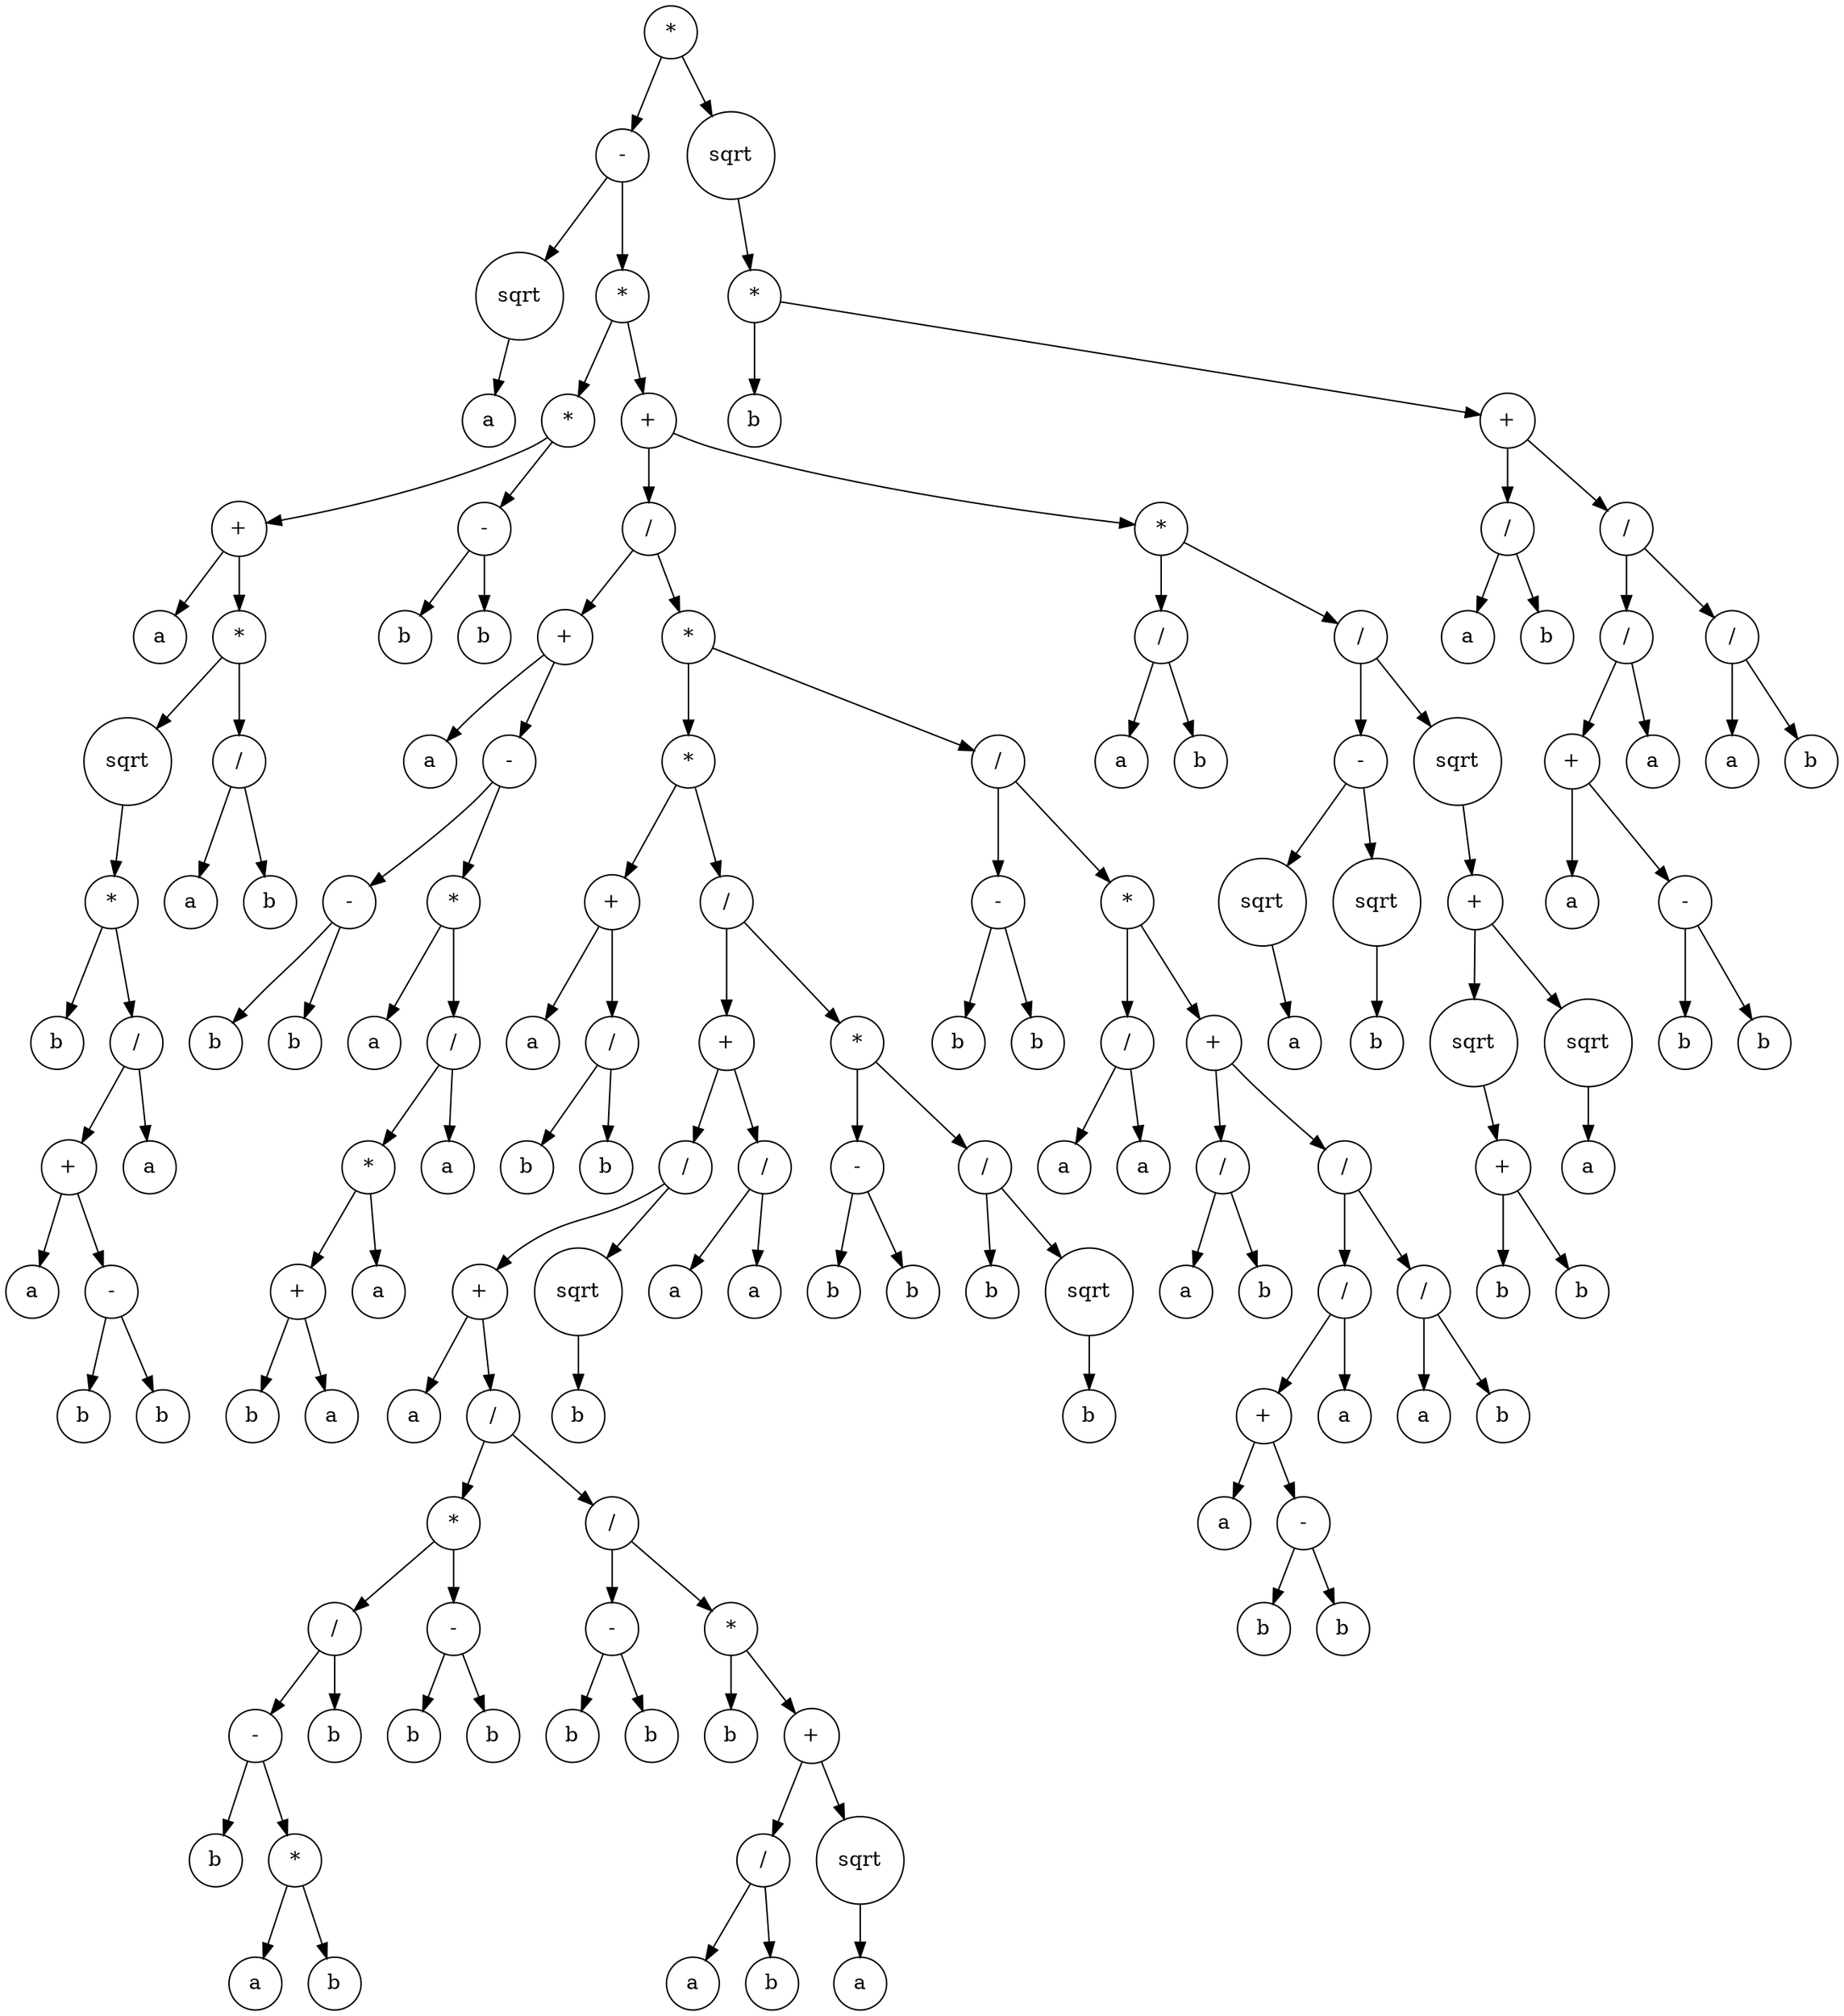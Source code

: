 digraph g {
graph [ordering=out];
node [shape=circle];
n[label = "*"];
n0[label = "-"];
n00[label = "sqrt"];
n000[label = "a"];
n00 -> n000;
n0 -> n00;
n01[label = "*"];
n010[label = "*"];
n0100[label = "+"];
n01000[label = "a"];
n0100 -> n01000;
n01001[label = "*"];
n010010[label = "sqrt"];
n0100100[label = "*"];
n01001000[label = "b"];
n0100100 -> n01001000;
n01001001[label = "/"];
n010010010[label = "+"];
n0100100100[label = "a"];
n010010010 -> n0100100100;
n0100100101[label = "-"];
n01001001010[label = "b"];
n0100100101 -> n01001001010;
n01001001011[label = "b"];
n0100100101 -> n01001001011;
n010010010 -> n0100100101;
n01001001 -> n010010010;
n010010011[label = "a"];
n01001001 -> n010010011;
n0100100 -> n01001001;
n010010 -> n0100100;
n01001 -> n010010;
n010011[label = "/"];
n0100110[label = "a"];
n010011 -> n0100110;
n0100111[label = "b"];
n010011 -> n0100111;
n01001 -> n010011;
n0100 -> n01001;
n010 -> n0100;
n0101[label = "-"];
n01010[label = "b"];
n0101 -> n01010;
n01011[label = "b"];
n0101 -> n01011;
n010 -> n0101;
n01 -> n010;
n011[label = "+"];
n0110[label = "/"];
n01100[label = "+"];
n011000[label = "a"];
n01100 -> n011000;
n011001[label = "-"];
n0110010[label = "-"];
n01100100[label = "b"];
n0110010 -> n01100100;
n01100101[label = "b"];
n0110010 -> n01100101;
n011001 -> n0110010;
n0110011[label = "*"];
n01100110[label = "a"];
n0110011 -> n01100110;
n01100111[label = "/"];
n011001110[label = "*"];
n0110011100[label = "+"];
n01100111000[label = "b"];
n0110011100 -> n01100111000;
n01100111001[label = "a"];
n0110011100 -> n01100111001;
n011001110 -> n0110011100;
n0110011101[label = "a"];
n011001110 -> n0110011101;
n01100111 -> n011001110;
n011001111[label = "a"];
n01100111 -> n011001111;
n0110011 -> n01100111;
n011001 -> n0110011;
n01100 -> n011001;
n0110 -> n01100;
n01101[label = "*"];
n011010[label = "*"];
n0110100[label = "+"];
n01101000[label = "a"];
n0110100 -> n01101000;
n01101001[label = "/"];
n011010010[label = "b"];
n01101001 -> n011010010;
n011010011[label = "b"];
n01101001 -> n011010011;
n0110100 -> n01101001;
n011010 -> n0110100;
n0110101[label = "/"];
n01101010[label = "+"];
n011010100[label = "/"];
n0110101000[label = "+"];
n01101010000[label = "a"];
n0110101000 -> n01101010000;
n01101010001[label = "/"];
n011010100010[label = "*"];
n0110101000100[label = "/"];
n01101010001000[label = "-"];
n011010100010000[label = "b"];
n01101010001000 -> n011010100010000;
n011010100010001[label = "*"];
n0110101000100010[label = "a"];
n011010100010001 -> n0110101000100010;
n0110101000100011[label = "b"];
n011010100010001 -> n0110101000100011;
n01101010001000 -> n011010100010001;
n0110101000100 -> n01101010001000;
n01101010001001[label = "b"];
n0110101000100 -> n01101010001001;
n011010100010 -> n0110101000100;
n0110101000101[label = "-"];
n01101010001010[label = "b"];
n0110101000101 -> n01101010001010;
n01101010001011[label = "b"];
n0110101000101 -> n01101010001011;
n011010100010 -> n0110101000101;
n01101010001 -> n011010100010;
n011010100011[label = "/"];
n0110101000110[label = "-"];
n01101010001100[label = "b"];
n0110101000110 -> n01101010001100;
n01101010001101[label = "b"];
n0110101000110 -> n01101010001101;
n011010100011 -> n0110101000110;
n0110101000111[label = "*"];
n01101010001110[label = "b"];
n0110101000111 -> n01101010001110;
n01101010001111[label = "+"];
n011010100011110[label = "/"];
n0110101000111100[label = "a"];
n011010100011110 -> n0110101000111100;
n0110101000111101[label = "b"];
n011010100011110 -> n0110101000111101;
n01101010001111 -> n011010100011110;
n011010100011111[label = "sqrt"];
n0110101000111110[label = "a"];
n011010100011111 -> n0110101000111110;
n01101010001111 -> n011010100011111;
n0110101000111 -> n01101010001111;
n011010100011 -> n0110101000111;
n01101010001 -> n011010100011;
n0110101000 -> n01101010001;
n011010100 -> n0110101000;
n0110101001[label = "sqrt"];
n01101010010[label = "b"];
n0110101001 -> n01101010010;
n011010100 -> n0110101001;
n01101010 -> n011010100;
n011010101[label = "/"];
n0110101010[label = "a"];
n011010101 -> n0110101010;
n0110101011[label = "a"];
n011010101 -> n0110101011;
n01101010 -> n011010101;
n0110101 -> n01101010;
n01101011[label = "*"];
n011010110[label = "-"];
n0110101100[label = "b"];
n011010110 -> n0110101100;
n0110101101[label = "b"];
n011010110 -> n0110101101;
n01101011 -> n011010110;
n011010111[label = "/"];
n0110101110[label = "b"];
n011010111 -> n0110101110;
n0110101111[label = "sqrt"];
n01101011110[label = "b"];
n0110101111 -> n01101011110;
n011010111 -> n0110101111;
n01101011 -> n011010111;
n0110101 -> n01101011;
n011010 -> n0110101;
n01101 -> n011010;
n011011[label = "/"];
n0110110[label = "-"];
n01101100[label = "b"];
n0110110 -> n01101100;
n01101101[label = "b"];
n0110110 -> n01101101;
n011011 -> n0110110;
n0110111[label = "*"];
n01101110[label = "/"];
n011011100[label = "a"];
n01101110 -> n011011100;
n011011101[label = "a"];
n01101110 -> n011011101;
n0110111 -> n01101110;
n01101111[label = "+"];
n011011110[label = "/"];
n0110111100[label = "a"];
n011011110 -> n0110111100;
n0110111101[label = "b"];
n011011110 -> n0110111101;
n01101111 -> n011011110;
n011011111[label = "/"];
n0110111110[label = "/"];
n01101111100[label = "+"];
n011011111000[label = "a"];
n01101111100 -> n011011111000;
n011011111001[label = "-"];
n0110111110010[label = "b"];
n011011111001 -> n0110111110010;
n0110111110011[label = "b"];
n011011111001 -> n0110111110011;
n01101111100 -> n011011111001;
n0110111110 -> n01101111100;
n01101111101[label = "a"];
n0110111110 -> n01101111101;
n011011111 -> n0110111110;
n0110111111[label = "/"];
n01101111110[label = "a"];
n0110111111 -> n01101111110;
n01101111111[label = "b"];
n0110111111 -> n01101111111;
n011011111 -> n0110111111;
n01101111 -> n011011111;
n0110111 -> n01101111;
n011011 -> n0110111;
n01101 -> n011011;
n0110 -> n01101;
n011 -> n0110;
n0111[label = "*"];
n01110[label = "/"];
n011100[label = "a"];
n01110 -> n011100;
n011101[label = "b"];
n01110 -> n011101;
n0111 -> n01110;
n01111[label = "/"];
n011110[label = "-"];
n0111100[label = "sqrt"];
n01111000[label = "a"];
n0111100 -> n01111000;
n011110 -> n0111100;
n0111101[label = "sqrt"];
n01111010[label = "b"];
n0111101 -> n01111010;
n011110 -> n0111101;
n01111 -> n011110;
n011111[label = "sqrt"];
n0111110[label = "+"];
n01111100[label = "sqrt"];
n011111000[label = "+"];
n0111110000[label = "b"];
n011111000 -> n0111110000;
n0111110001[label = "b"];
n011111000 -> n0111110001;
n01111100 -> n011111000;
n0111110 -> n01111100;
n01111101[label = "sqrt"];
n011111010[label = "a"];
n01111101 -> n011111010;
n0111110 -> n01111101;
n011111 -> n0111110;
n01111 -> n011111;
n0111 -> n01111;
n011 -> n0111;
n01 -> n011;
n0 -> n01;
n -> n0;
n1[label = "sqrt"];
n10[label = "*"];
n100[label = "b"];
n10 -> n100;
n101[label = "+"];
n1010[label = "/"];
n10100[label = "a"];
n1010 -> n10100;
n10101[label = "b"];
n1010 -> n10101;
n101 -> n1010;
n1011[label = "/"];
n10110[label = "/"];
n101100[label = "+"];
n1011000[label = "a"];
n101100 -> n1011000;
n1011001[label = "-"];
n10110010[label = "b"];
n1011001 -> n10110010;
n10110011[label = "b"];
n1011001 -> n10110011;
n101100 -> n1011001;
n10110 -> n101100;
n101101[label = "a"];
n10110 -> n101101;
n1011 -> n10110;
n10111[label = "/"];
n101110[label = "a"];
n10111 -> n101110;
n101111[label = "b"];
n10111 -> n101111;
n1011 -> n10111;
n101 -> n1011;
n10 -> n101;
n1 -> n10;
n -> n1;
}
